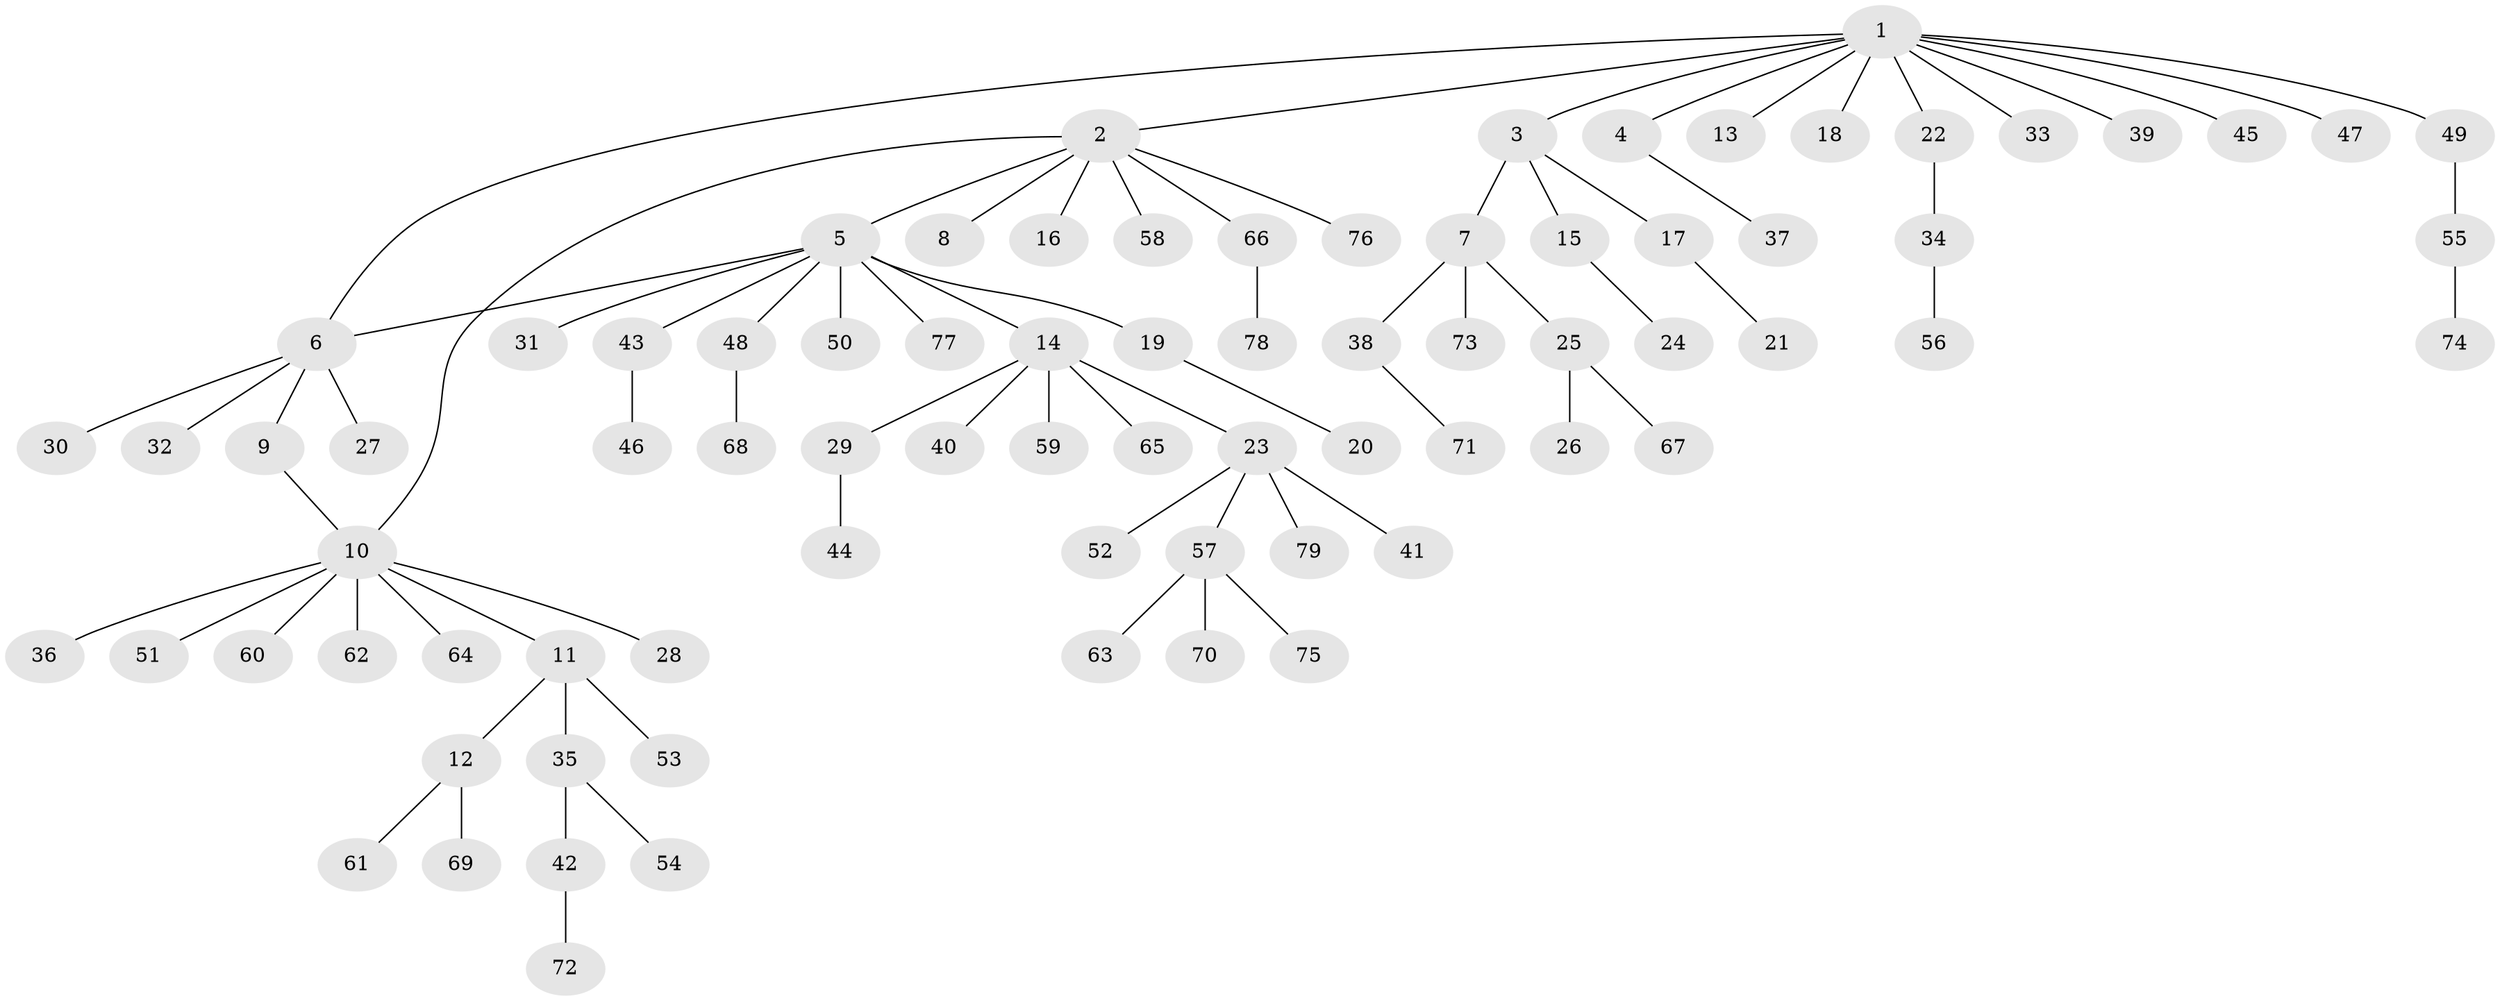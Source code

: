 // coarse degree distribution, {4: 0.0625, 1: 0.6458333333333334, 2: 0.14583333333333334, 10: 0.020833333333333332, 3: 0.041666666666666664, 6: 0.020833333333333332, 5: 0.020833333333333332, 7: 0.041666666666666664}
// Generated by graph-tools (version 1.1) at 2025/36/03/04/25 23:36:47]
// undirected, 79 vertices, 80 edges
graph export_dot {
  node [color=gray90,style=filled];
  1;
  2;
  3;
  4;
  5;
  6;
  7;
  8;
  9;
  10;
  11;
  12;
  13;
  14;
  15;
  16;
  17;
  18;
  19;
  20;
  21;
  22;
  23;
  24;
  25;
  26;
  27;
  28;
  29;
  30;
  31;
  32;
  33;
  34;
  35;
  36;
  37;
  38;
  39;
  40;
  41;
  42;
  43;
  44;
  45;
  46;
  47;
  48;
  49;
  50;
  51;
  52;
  53;
  54;
  55;
  56;
  57;
  58;
  59;
  60;
  61;
  62;
  63;
  64;
  65;
  66;
  67;
  68;
  69;
  70;
  71;
  72;
  73;
  74;
  75;
  76;
  77;
  78;
  79;
  1 -- 2;
  1 -- 3;
  1 -- 4;
  1 -- 6;
  1 -- 13;
  1 -- 18;
  1 -- 22;
  1 -- 33;
  1 -- 39;
  1 -- 45;
  1 -- 47;
  1 -- 49;
  2 -- 5;
  2 -- 8;
  2 -- 10;
  2 -- 16;
  2 -- 58;
  2 -- 66;
  2 -- 76;
  3 -- 7;
  3 -- 15;
  3 -- 17;
  4 -- 37;
  5 -- 6;
  5 -- 14;
  5 -- 19;
  5 -- 31;
  5 -- 43;
  5 -- 48;
  5 -- 50;
  5 -- 77;
  6 -- 9;
  6 -- 27;
  6 -- 30;
  6 -- 32;
  7 -- 25;
  7 -- 38;
  7 -- 73;
  9 -- 10;
  10 -- 11;
  10 -- 28;
  10 -- 36;
  10 -- 51;
  10 -- 60;
  10 -- 62;
  10 -- 64;
  11 -- 12;
  11 -- 35;
  11 -- 53;
  12 -- 61;
  12 -- 69;
  14 -- 23;
  14 -- 29;
  14 -- 40;
  14 -- 59;
  14 -- 65;
  15 -- 24;
  17 -- 21;
  19 -- 20;
  22 -- 34;
  23 -- 41;
  23 -- 52;
  23 -- 57;
  23 -- 79;
  25 -- 26;
  25 -- 67;
  29 -- 44;
  34 -- 56;
  35 -- 42;
  35 -- 54;
  38 -- 71;
  42 -- 72;
  43 -- 46;
  48 -- 68;
  49 -- 55;
  55 -- 74;
  57 -- 63;
  57 -- 70;
  57 -- 75;
  66 -- 78;
}
